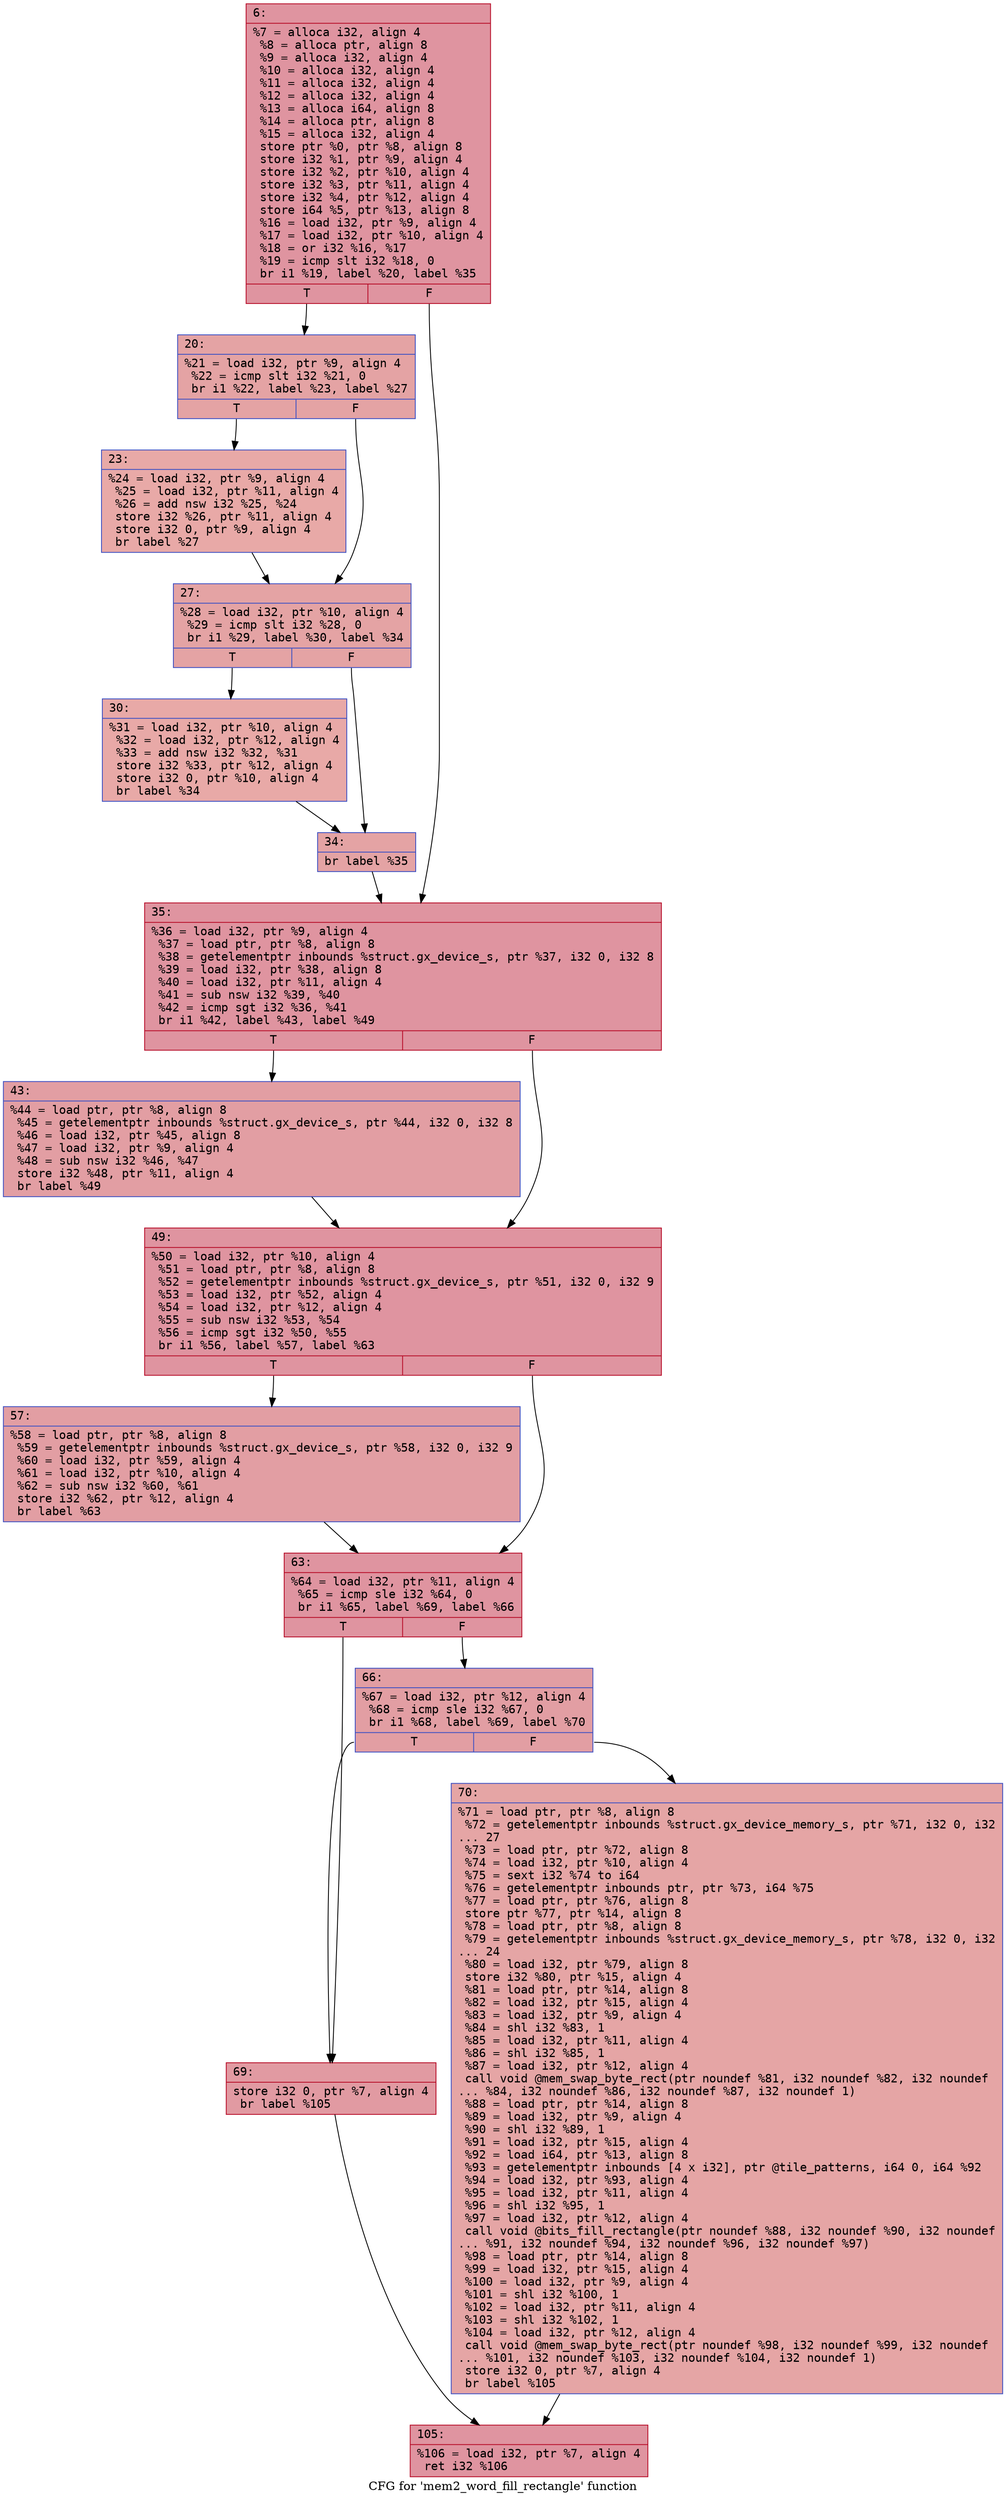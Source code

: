 digraph "CFG for 'mem2_word_fill_rectangle' function" {
	label="CFG for 'mem2_word_fill_rectangle' function";

	Node0x60000056bc00 [shape=record,color="#b70d28ff", style=filled, fillcolor="#b70d2870" fontname="Courier",label="{6:\l|  %7 = alloca i32, align 4\l  %8 = alloca ptr, align 8\l  %9 = alloca i32, align 4\l  %10 = alloca i32, align 4\l  %11 = alloca i32, align 4\l  %12 = alloca i32, align 4\l  %13 = alloca i64, align 8\l  %14 = alloca ptr, align 8\l  %15 = alloca i32, align 4\l  store ptr %0, ptr %8, align 8\l  store i32 %1, ptr %9, align 4\l  store i32 %2, ptr %10, align 4\l  store i32 %3, ptr %11, align 4\l  store i32 %4, ptr %12, align 4\l  store i64 %5, ptr %13, align 8\l  %16 = load i32, ptr %9, align 4\l  %17 = load i32, ptr %10, align 4\l  %18 = or i32 %16, %17\l  %19 = icmp slt i32 %18, 0\l  br i1 %19, label %20, label %35\l|{<s0>T|<s1>F}}"];
	Node0x60000056bc00:s0 -> Node0x60000056bc50[tooltip="6 -> 20\nProbability 37.50%" ];
	Node0x60000056bc00:s1 -> Node0x60000056bde0[tooltip="6 -> 35\nProbability 62.50%" ];
	Node0x60000056bc50 [shape=record,color="#3d50c3ff", style=filled, fillcolor="#c32e3170" fontname="Courier",label="{20:\l|  %21 = load i32, ptr %9, align 4\l  %22 = icmp slt i32 %21, 0\l  br i1 %22, label %23, label %27\l|{<s0>T|<s1>F}}"];
	Node0x60000056bc50:s0 -> Node0x60000056bca0[tooltip="20 -> 23\nProbability 37.50%" ];
	Node0x60000056bc50:s1 -> Node0x60000056bcf0[tooltip="20 -> 27\nProbability 62.50%" ];
	Node0x60000056bca0 [shape=record,color="#3d50c3ff", style=filled, fillcolor="#ca3b3770" fontname="Courier",label="{23:\l|  %24 = load i32, ptr %9, align 4\l  %25 = load i32, ptr %11, align 4\l  %26 = add nsw i32 %25, %24\l  store i32 %26, ptr %11, align 4\l  store i32 0, ptr %9, align 4\l  br label %27\l}"];
	Node0x60000056bca0 -> Node0x60000056bcf0[tooltip="23 -> 27\nProbability 100.00%" ];
	Node0x60000056bcf0 [shape=record,color="#3d50c3ff", style=filled, fillcolor="#c32e3170" fontname="Courier",label="{27:\l|  %28 = load i32, ptr %10, align 4\l  %29 = icmp slt i32 %28, 0\l  br i1 %29, label %30, label %34\l|{<s0>T|<s1>F}}"];
	Node0x60000056bcf0:s0 -> Node0x60000056bd40[tooltip="27 -> 30\nProbability 37.50%" ];
	Node0x60000056bcf0:s1 -> Node0x60000056bd90[tooltip="27 -> 34\nProbability 62.50%" ];
	Node0x60000056bd40 [shape=record,color="#3d50c3ff", style=filled, fillcolor="#ca3b3770" fontname="Courier",label="{30:\l|  %31 = load i32, ptr %10, align 4\l  %32 = load i32, ptr %12, align 4\l  %33 = add nsw i32 %32, %31\l  store i32 %33, ptr %12, align 4\l  store i32 0, ptr %10, align 4\l  br label %34\l}"];
	Node0x60000056bd40 -> Node0x60000056bd90[tooltip="30 -> 34\nProbability 100.00%" ];
	Node0x60000056bd90 [shape=record,color="#3d50c3ff", style=filled, fillcolor="#c32e3170" fontname="Courier",label="{34:\l|  br label %35\l}"];
	Node0x60000056bd90 -> Node0x60000056bde0[tooltip="34 -> 35\nProbability 100.00%" ];
	Node0x60000056bde0 [shape=record,color="#b70d28ff", style=filled, fillcolor="#b70d2870" fontname="Courier",label="{35:\l|  %36 = load i32, ptr %9, align 4\l  %37 = load ptr, ptr %8, align 8\l  %38 = getelementptr inbounds %struct.gx_device_s, ptr %37, i32 0, i32 8\l  %39 = load i32, ptr %38, align 8\l  %40 = load i32, ptr %11, align 4\l  %41 = sub nsw i32 %39, %40\l  %42 = icmp sgt i32 %36, %41\l  br i1 %42, label %43, label %49\l|{<s0>T|<s1>F}}"];
	Node0x60000056bde0:s0 -> Node0x60000056be30[tooltip="35 -> 43\nProbability 50.00%" ];
	Node0x60000056bde0:s1 -> Node0x60000056be80[tooltip="35 -> 49\nProbability 50.00%" ];
	Node0x60000056be30 [shape=record,color="#3d50c3ff", style=filled, fillcolor="#be242e70" fontname="Courier",label="{43:\l|  %44 = load ptr, ptr %8, align 8\l  %45 = getelementptr inbounds %struct.gx_device_s, ptr %44, i32 0, i32 8\l  %46 = load i32, ptr %45, align 8\l  %47 = load i32, ptr %9, align 4\l  %48 = sub nsw i32 %46, %47\l  store i32 %48, ptr %11, align 4\l  br label %49\l}"];
	Node0x60000056be30 -> Node0x60000056be80[tooltip="43 -> 49\nProbability 100.00%" ];
	Node0x60000056be80 [shape=record,color="#b70d28ff", style=filled, fillcolor="#b70d2870" fontname="Courier",label="{49:\l|  %50 = load i32, ptr %10, align 4\l  %51 = load ptr, ptr %8, align 8\l  %52 = getelementptr inbounds %struct.gx_device_s, ptr %51, i32 0, i32 9\l  %53 = load i32, ptr %52, align 4\l  %54 = load i32, ptr %12, align 4\l  %55 = sub nsw i32 %53, %54\l  %56 = icmp sgt i32 %50, %55\l  br i1 %56, label %57, label %63\l|{<s0>T|<s1>F}}"];
	Node0x60000056be80:s0 -> Node0x60000056bed0[tooltip="49 -> 57\nProbability 50.00%" ];
	Node0x60000056be80:s1 -> Node0x60000056bf20[tooltip="49 -> 63\nProbability 50.00%" ];
	Node0x60000056bed0 [shape=record,color="#3d50c3ff", style=filled, fillcolor="#be242e70" fontname="Courier",label="{57:\l|  %58 = load ptr, ptr %8, align 8\l  %59 = getelementptr inbounds %struct.gx_device_s, ptr %58, i32 0, i32 9\l  %60 = load i32, ptr %59, align 4\l  %61 = load i32, ptr %10, align 4\l  %62 = sub nsw i32 %60, %61\l  store i32 %62, ptr %12, align 4\l  br label %63\l}"];
	Node0x60000056bed0 -> Node0x60000056bf20[tooltip="57 -> 63\nProbability 100.00%" ];
	Node0x60000056bf20 [shape=record,color="#b70d28ff", style=filled, fillcolor="#b70d2870" fontname="Courier",label="{63:\l|  %64 = load i32, ptr %11, align 4\l  %65 = icmp sle i32 %64, 0\l  br i1 %65, label %69, label %66\l|{<s0>T|<s1>F}}"];
	Node0x60000056bf20:s0 -> Node0x60000056c000[tooltip="63 -> 69\nProbability 50.00%" ];
	Node0x60000056bf20:s1 -> Node0x60000056bf70[tooltip="63 -> 66\nProbability 50.00%" ];
	Node0x60000056bf70 [shape=record,color="#3d50c3ff", style=filled, fillcolor="#be242e70" fontname="Courier",label="{66:\l|  %67 = load i32, ptr %12, align 4\l  %68 = icmp sle i32 %67, 0\l  br i1 %68, label %69, label %70\l|{<s0>T|<s1>F}}"];
	Node0x60000056bf70:s0 -> Node0x60000056c000[tooltip="66 -> 69\nProbability 50.00%" ];
	Node0x60000056bf70:s1 -> Node0x60000056c050[tooltip="66 -> 70\nProbability 50.00%" ];
	Node0x60000056c000 [shape=record,color="#b70d28ff", style=filled, fillcolor="#bb1b2c70" fontname="Courier",label="{69:\l|  store i32 0, ptr %7, align 4\l  br label %105\l}"];
	Node0x60000056c000 -> Node0x60000056c0a0[tooltip="69 -> 105\nProbability 100.00%" ];
	Node0x60000056c050 [shape=record,color="#3d50c3ff", style=filled, fillcolor="#c5333470" fontname="Courier",label="{70:\l|  %71 = load ptr, ptr %8, align 8\l  %72 = getelementptr inbounds %struct.gx_device_memory_s, ptr %71, i32 0, i32\l... 27\l  %73 = load ptr, ptr %72, align 8\l  %74 = load i32, ptr %10, align 4\l  %75 = sext i32 %74 to i64\l  %76 = getelementptr inbounds ptr, ptr %73, i64 %75\l  %77 = load ptr, ptr %76, align 8\l  store ptr %77, ptr %14, align 8\l  %78 = load ptr, ptr %8, align 8\l  %79 = getelementptr inbounds %struct.gx_device_memory_s, ptr %78, i32 0, i32\l... 24\l  %80 = load i32, ptr %79, align 8\l  store i32 %80, ptr %15, align 4\l  %81 = load ptr, ptr %14, align 8\l  %82 = load i32, ptr %15, align 4\l  %83 = load i32, ptr %9, align 4\l  %84 = shl i32 %83, 1\l  %85 = load i32, ptr %11, align 4\l  %86 = shl i32 %85, 1\l  %87 = load i32, ptr %12, align 4\l  call void @mem_swap_byte_rect(ptr noundef %81, i32 noundef %82, i32 noundef\l... %84, i32 noundef %86, i32 noundef %87, i32 noundef 1)\l  %88 = load ptr, ptr %14, align 8\l  %89 = load i32, ptr %9, align 4\l  %90 = shl i32 %89, 1\l  %91 = load i32, ptr %15, align 4\l  %92 = load i64, ptr %13, align 8\l  %93 = getelementptr inbounds [4 x i32], ptr @tile_patterns, i64 0, i64 %92\l  %94 = load i32, ptr %93, align 4\l  %95 = load i32, ptr %11, align 4\l  %96 = shl i32 %95, 1\l  %97 = load i32, ptr %12, align 4\l  call void @bits_fill_rectangle(ptr noundef %88, i32 noundef %90, i32 noundef\l... %91, i32 noundef %94, i32 noundef %96, i32 noundef %97)\l  %98 = load ptr, ptr %14, align 8\l  %99 = load i32, ptr %15, align 4\l  %100 = load i32, ptr %9, align 4\l  %101 = shl i32 %100, 1\l  %102 = load i32, ptr %11, align 4\l  %103 = shl i32 %102, 1\l  %104 = load i32, ptr %12, align 4\l  call void @mem_swap_byte_rect(ptr noundef %98, i32 noundef %99, i32 noundef\l... %101, i32 noundef %103, i32 noundef %104, i32 noundef 1)\l  store i32 0, ptr %7, align 4\l  br label %105\l}"];
	Node0x60000056c050 -> Node0x60000056c0a0[tooltip="70 -> 105\nProbability 100.00%" ];
	Node0x60000056c0a0 [shape=record,color="#b70d28ff", style=filled, fillcolor="#b70d2870" fontname="Courier",label="{105:\l|  %106 = load i32, ptr %7, align 4\l  ret i32 %106\l}"];
}

